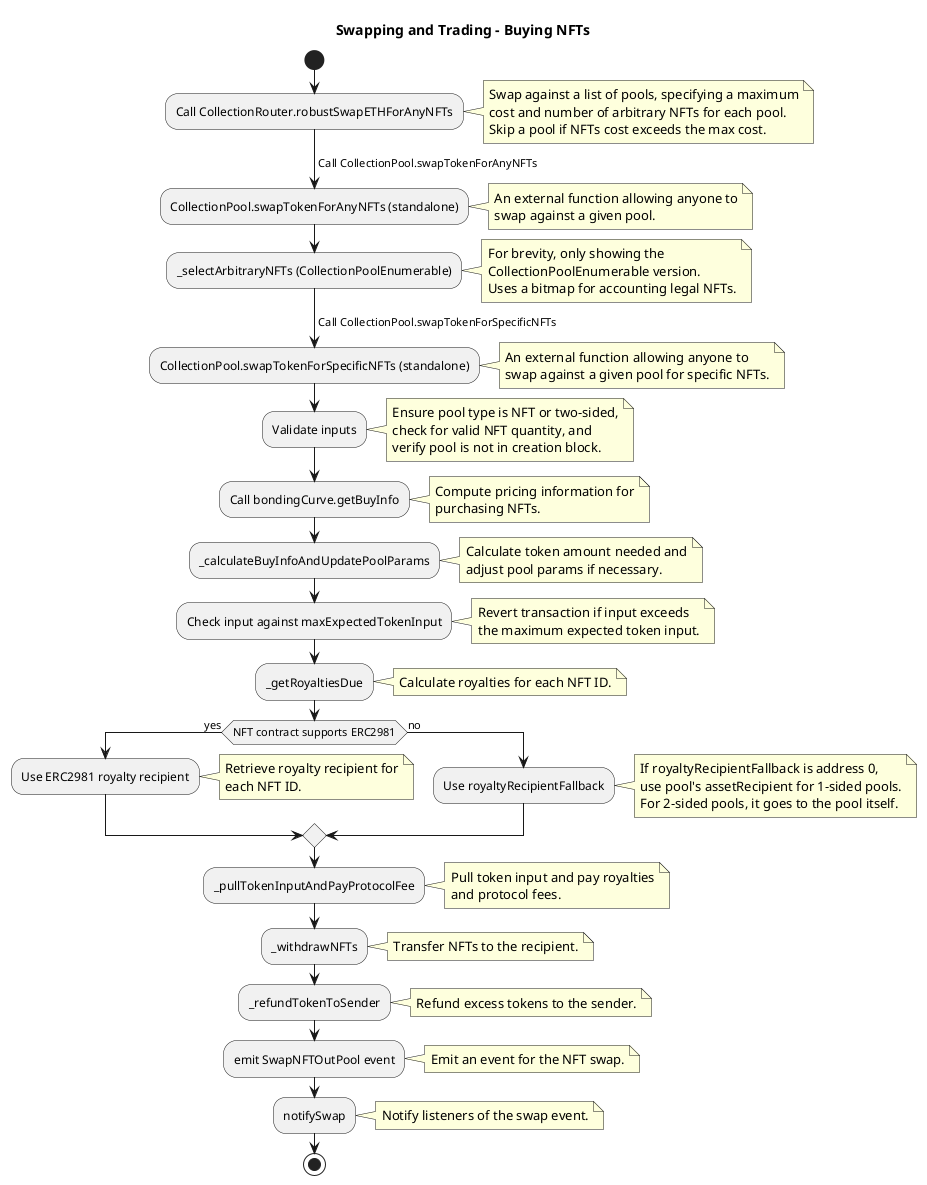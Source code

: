 @startuml
title Swapping and Trading - Buying NFTs

start

:Call CollectionRouter.robustSwapETHForAnyNFTs;
note right
  Swap against a list of pools, specifying a maximum
  cost and number of arbitrary NFTs for each pool.
  Skip a pool if NFTs cost exceeds the max cost.
end note

-> Call CollectionPool.swapTokenForAnyNFTs;

:CollectionPool.swapTokenForAnyNFTs (standalone);
note right
  An external function allowing anyone to
  swap against a given pool.
end note

:_selectArbitraryNFTs (CollectionPoolEnumerable);
note right
  For brevity, only showing the
  CollectionPoolEnumerable version.
  Uses a bitmap for accounting legal NFTs.
end note

-> Call CollectionPool.swapTokenForSpecificNFTs;

:CollectionPool.swapTokenForSpecificNFTs (standalone);
note right
  An external function allowing anyone to
  swap against a given pool for specific NFTs.
end note

:Validate inputs;
note right
  Ensure pool type is NFT or two-sided,
  check for valid NFT quantity, and
  verify pool is not in creation block.
end note

:Call bondingCurve.getBuyInfo;
note right
  Compute pricing information for
  purchasing NFTs.
end note

:_calculateBuyInfoAndUpdatePoolParams;
note right
  Calculate token amount needed and
  adjust pool params if necessary.
end note

:Check input against maxExpectedTokenInput;
note right
  Revert transaction if input exceeds
  the maximum expected token input.
end note

:_getRoyaltiesDue;
note right
  Calculate royalties for each NFT ID.
end note

if (NFT contract supports ERC2981) then (yes)
  :Use ERC2981 royalty recipient;
  note right
    Retrieve royalty recipient for
    each NFT ID.
  end note
else (no)
  :Use royaltyRecipientFallback;
  note right
    If royaltyRecipientFallback is address 0,
    use pool's assetRecipient for 1-sided pools.
    For 2-sided pools, it goes to the pool itself.
  end note
endif

:_pullTokenInputAndPayProtocolFee;
note right
  Pull token input and pay royalties
  and protocol fees.
end note

:_withdrawNFTs;
note right
  Transfer NFTs to the recipient.
end note

:_refundTokenToSender;
note right
  Refund excess tokens to the sender.
end note

:emit SwapNFTOutPool event;
note right
  Emit an event for the NFT swap.
end note

:notifySwap;
note right
  Notify listeners of the swap event.
end note

stop
@enduml
